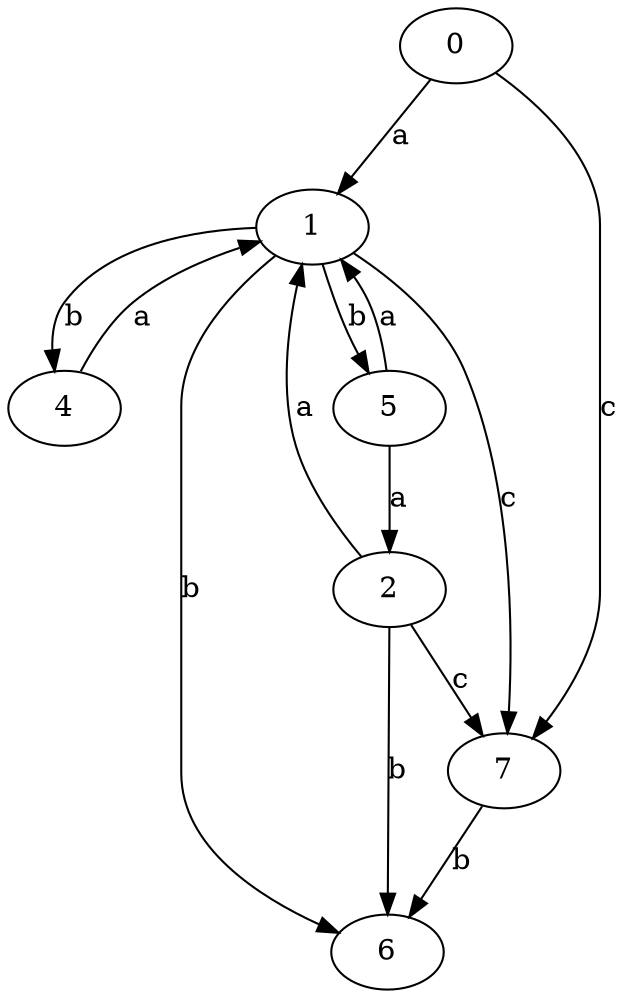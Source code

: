 strict digraph  {
1;
2;
4;
5;
0;
6;
7;
1 -> 4  [label=b];
1 -> 5  [label=b];
1 -> 6  [label=b];
1 -> 7  [label=c];
2 -> 1  [label=a];
2 -> 6  [label=b];
2 -> 7  [label=c];
4 -> 1  [label=a];
5 -> 1  [label=a];
5 -> 2  [label=a];
0 -> 1  [label=a];
0 -> 7  [label=c];
7 -> 6  [label=b];
}
